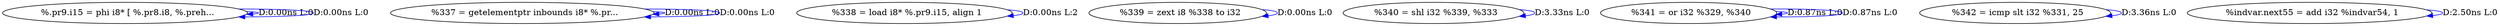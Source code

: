 digraph {
Node0x3083020[label="  %.pr9.i15 = phi i8* [ %.pr8.i8, %.preh..."];
Node0x3083020 -> Node0x3083020[label="D:0.00ns L:0",color=blue];
Node0x3083020 -> Node0x3083020[label="D:0.00ns L:0",color=blue];
Node0x3083100[label="  %337 = getelementptr inbounds i8* %.pr..."];
Node0x3083100 -> Node0x3083100[label="D:0.00ns L:0",color=blue];
Node0x3083100 -> Node0x3083100[label="D:0.00ns L:0",color=blue];
Node0x3083220[label="  %338 = load i8* %.pr9.i15, align 1"];
Node0x3083220 -> Node0x3083220[label="D:0.00ns L:2",color=blue];
Node0x3083300[label="  %339 = zext i8 %338 to i32"];
Node0x3083300 -> Node0x3083300[label="D:0.00ns L:0",color=blue];
Node0x30833e0[label="  %340 = shl i32 %339, %333"];
Node0x30833e0 -> Node0x30833e0[label="D:3.33ns L:0",color=blue];
Node0x30834c0[label="  %341 = or i32 %329, %340"];
Node0x30834c0 -> Node0x30834c0[label="D:0.87ns L:0",color=blue];
Node0x30834c0 -> Node0x30834c0[label="D:0.87ns L:0",color=blue];
Node0x30835a0[label="  %342 = icmp slt i32 %331, 25"];
Node0x30835a0 -> Node0x30835a0[label="D:3.36ns L:0",color=blue];
Node0x3083680[label="  %indvar.next55 = add i32 %indvar54, 1"];
Node0x3083680 -> Node0x3083680[label="D:2.50ns L:0",color=blue];
}

